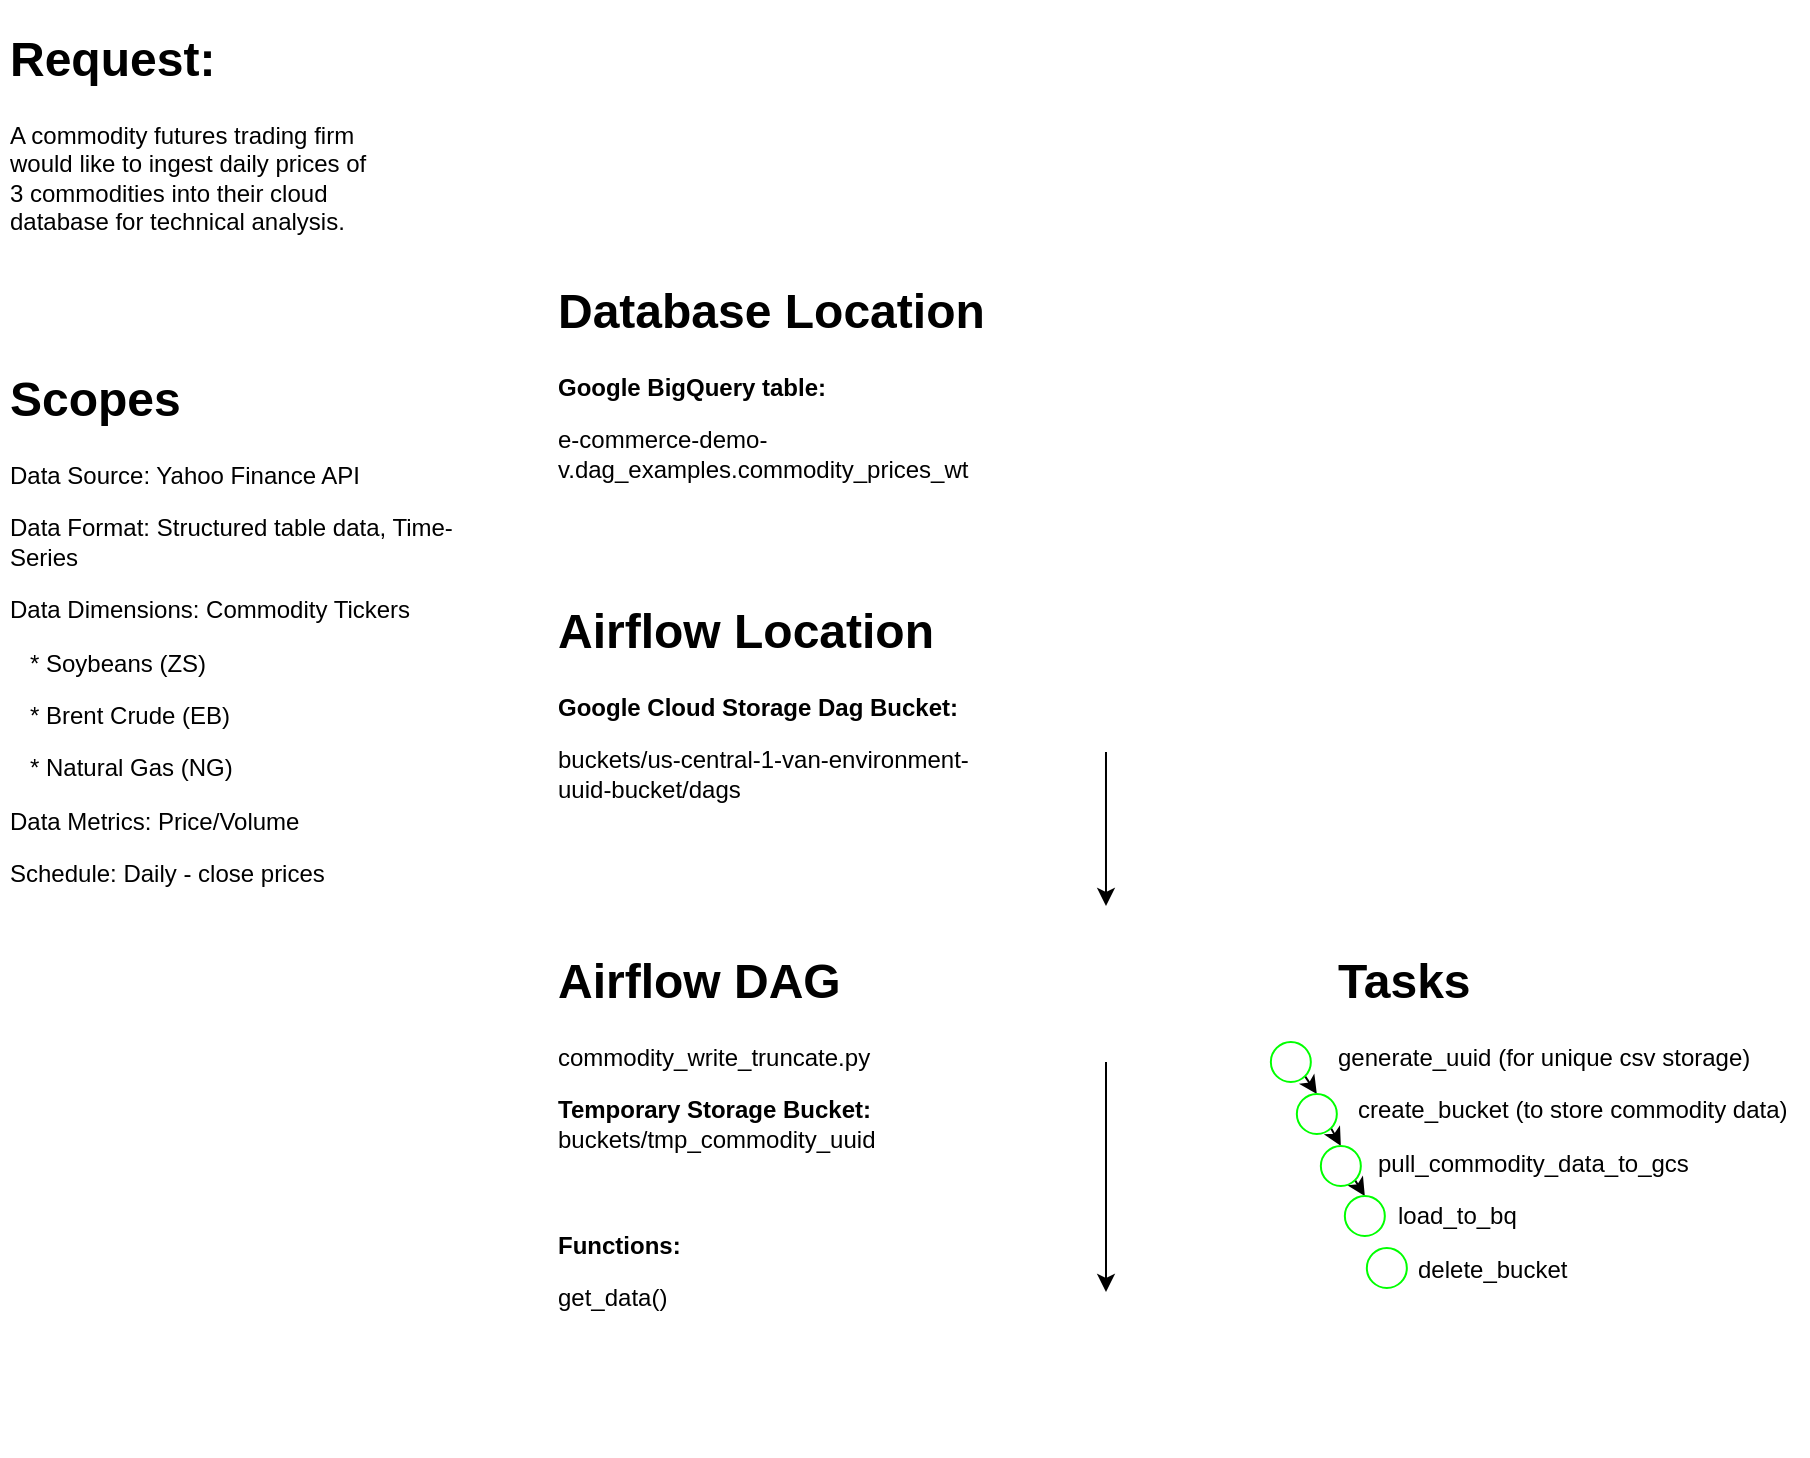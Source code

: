 <mxfile>
    <diagram id="IZaMaNv83GGYVcbvc7Aa" name="Page-1">
        <mxGraphModel dx="983" dy="719" grid="0" gridSize="10" guides="1" tooltips="1" connect="1" arrows="1" fold="1" page="1" pageScale="1" pageWidth="1100" pageHeight="850" math="0" shadow="0">
            <root>
                <mxCell id="0"/>
                <mxCell id="1" parent="0"/>
                <mxCell id="2" value="&lt;h1&gt;Request:&lt;/h1&gt;&lt;p&gt;A commodity futures trading firm would like to ingest daily prices of 3 commodities into their cloud database for technical analysis.&lt;/p&gt;" style="text;html=1;strokeColor=none;fillColor=none;spacing=5;spacingTop=-20;whiteSpace=wrap;overflow=hidden;rounded=0;" parent="1" vertex="1">
                    <mxGeometry x="10" y="20" width="190" height="120" as="geometry"/>
                </mxCell>
                <mxCell id="18" style="edgeStyle=none;html=1;" parent="1" source="3" target="4" edge="1">
                    <mxGeometry relative="1" as="geometry"/>
                </mxCell>
                <mxCell id="3" value="" style="shape=image;verticalLabelPosition=bottom;labelBackgroundColor=default;verticalAlign=top;aspect=fixed;imageAspect=0;image=https://www.logo.wine/a/logo/Google_Storage/Google_Storage-Logo.wine.svg;" parent="1" vertex="1">
                    <mxGeometry x="480.57" y="276" width="164.85" height="110" as="geometry"/>
                </mxCell>
                <mxCell id="20" style="edgeStyle=none;html=1;" parent="1" source="4" target="19" edge="1">
                    <mxGeometry relative="1" as="geometry"/>
                </mxCell>
                <mxCell id="4" value="" style="shape=image;verticalLabelPosition=bottom;labelBackgroundColor=default;verticalAlign=top;aspect=fixed;imageAspect=0;image=https://www.ancoris.com/hubfs/Google%20Cloud%20Logos/Cloud%20Composer.png;" parent="1" vertex="1">
                    <mxGeometry x="524.0" y="463" width="78" height="78" as="geometry"/>
                </mxCell>
                <mxCell id="5" value="" style="shape=image;verticalLabelPosition=bottom;labelBackgroundColor=default;verticalAlign=top;aspect=fixed;imageAspect=0;image=https://cdn.icon-icons.com/icons2/2699/PNG/512/google_bigquery_logo_icon_168150.png;" parent="1" vertex="1">
                    <mxGeometry x="524.0" y="146" width="82" height="82" as="geometry"/>
                </mxCell>
                <mxCell id="6" value="&lt;h1&gt;Scopes&lt;/h1&gt;&lt;p&gt;Data Source: Yahoo Finance API&lt;/p&gt;&lt;p&gt;Data Format: Structured table data, Time-Series&lt;br&gt;&lt;/p&gt;&lt;p&gt;Data Dimensions: Commodity Tickers&lt;/p&gt;&lt;p&gt;&amp;nbsp; &amp;nbsp;* Soybeans (ZS)&lt;/p&gt;&lt;p&gt;&amp;nbsp; &amp;nbsp;* Brent Crude (EB)&lt;/p&gt;&lt;p&gt;&amp;nbsp; &amp;nbsp;* Natural Gas (NG)&lt;/p&gt;&lt;p&gt;Data Metrics: Price/Volume&lt;/p&gt;&lt;p&gt;Schedule: Daily - close prices&lt;/p&gt;" style="text;html=1;strokeColor=none;fillColor=none;spacing=5;spacingTop=-20;whiteSpace=wrap;overflow=hidden;rounded=0;" parent="1" vertex="1">
                    <mxGeometry x="10" y="190" width="230" height="290" as="geometry"/>
                </mxCell>
                <mxCell id="7" value="&lt;h1&gt;Airflow DAG&lt;/h1&gt;&lt;p&gt;commodity_write_truncate.py&lt;/p&gt;&lt;p&gt;&lt;b&gt;Temporary Storage Bucket: &lt;/b&gt;buckets/tmp_commodity_uuid&lt;b&gt;&lt;br&gt;&lt;/b&gt;&lt;/p&gt;&lt;p&gt;&lt;b&gt;&lt;br&gt;&lt;/b&gt;&lt;/p&gt;&lt;p&gt;&lt;b&gt;Functions:&lt;/b&gt;&lt;/p&gt;&lt;p&gt;get_data()&lt;/p&gt;&lt;p&gt;&lt;span style=&quot;white-space: pre;&quot;&gt;&#9;&lt;/span&gt;'''&lt;br&gt;&lt;/p&gt;&lt;p&gt;&lt;span style=&quot;white-space: pre;&quot;&gt;&#9;&lt;/span&gt;collect ticker data and store &lt;span style=&quot;white-space: pre;&quot;&gt;&#9;&lt;/span&gt;in temp GCS bucket&lt;br&gt;&lt;/p&gt;&lt;p&gt;&lt;span style=&quot;white-space: pre;&quot;&gt;&#9;&lt;/span&gt;'''&lt;/p&gt;" style="text;html=1;strokeColor=none;fillColor=none;spacing=5;spacingTop=-20;whiteSpace=wrap;overflow=hidden;rounded=0;" parent="1" vertex="1">
                    <mxGeometry x="284" y="481" width="190" height="185" as="geometry"/>
                </mxCell>
                <mxCell id="8" value="&lt;h1&gt;Tasks&lt;/h1&gt;&lt;p&gt;generate_uuid (for unique csv storage)&lt;/p&gt;&lt;p&gt;&amp;nbsp; &amp;nbsp;create_bucket (to store commodity data)&lt;/p&gt;&lt;p&gt;&amp;nbsp; &amp;nbsp; &amp;nbsp; pull_commodity_data_to_gcs&lt;/p&gt;&lt;p&gt;&amp;nbsp; &amp;nbsp; &amp;nbsp; &amp;nbsp; &amp;nbsp;load_to_bq&lt;/p&gt;&lt;p&gt;&amp;nbsp; &amp;nbsp; &amp;nbsp; &amp;nbsp; &amp;nbsp; &amp;nbsp; delete_bucket&lt;/p&gt;" style="text;html=1;strokeColor=none;fillColor=none;spacing=5;spacingTop=-20;whiteSpace=wrap;overflow=hidden;rounded=0;" parent="1" vertex="1">
                    <mxGeometry x="674" y="481" width="240" height="185" as="geometry"/>
                </mxCell>
                <mxCell id="9" value="&lt;h1&gt;Airflow Location&lt;/h1&gt;&lt;p&gt;&lt;b&gt;Google Cloud Storage Dag Bucket:&lt;/b&gt;&lt;/p&gt;&lt;p&gt;buckets/us-central-1-van-environment-uuid-bucket/dags&lt;/p&gt;" style="text;html=1;strokeColor=none;fillColor=none;spacing=5;spacingTop=-20;whiteSpace=wrap;overflow=hidden;rounded=0;" parent="1" vertex="1">
                    <mxGeometry x="284" y="306" width="220" height="120" as="geometry"/>
                </mxCell>
                <mxCell id="10" value="&lt;h1&gt;Database Location&lt;/h1&gt;&lt;p&gt;&lt;b&gt;Google BigQuery table:&lt;/b&gt;&lt;/p&gt;&lt;p&gt;e-commerce-demo-v.dag_examples.commodity_prices_wt&lt;/p&gt;" style="text;html=1;strokeColor=none;fillColor=none;spacing=5;spacingTop=-20;whiteSpace=wrap;overflow=hidden;rounded=0;" parent="1" vertex="1">
                    <mxGeometry x="284" y="146" width="230" height="120" as="geometry"/>
                </mxCell>
                <mxCell id="15" style="edgeStyle=none;html=1;exitX=1;exitY=1;exitDx=0;exitDy=0;entryX=0.5;entryY=0;entryDx=0;entryDy=0;" parent="1" source="11" target="12" edge="1">
                    <mxGeometry relative="1" as="geometry"/>
                </mxCell>
                <mxCell id="11" value="" style="ellipse;whiteSpace=wrap;html=1;aspect=fixed;strokeColor=#00FF00;" parent="1" vertex="1">
                    <mxGeometry x="645.42" y="531" width="20" height="20" as="geometry"/>
                </mxCell>
                <mxCell id="16" style="edgeStyle=none;html=1;exitX=1;exitY=1;exitDx=0;exitDy=0;entryX=0.5;entryY=0;entryDx=0;entryDy=0;" parent="1" source="12" target="13" edge="1">
                    <mxGeometry relative="1" as="geometry"/>
                </mxCell>
                <mxCell id="12" value="" style="ellipse;whiteSpace=wrap;html=1;aspect=fixed;strokeColor=#00FF00;" parent="1" vertex="1">
                    <mxGeometry x="658.42" y="557" width="20" height="20" as="geometry"/>
                </mxCell>
                <mxCell id="17" style="edgeStyle=none;html=1;exitX=1;exitY=1;exitDx=0;exitDy=0;entryX=0.5;entryY=0;entryDx=0;entryDy=0;" parent="1" source="13" target="14" edge="1">
                    <mxGeometry relative="1" as="geometry"/>
                </mxCell>
                <mxCell id="13" value="" style="ellipse;whiteSpace=wrap;html=1;aspect=fixed;strokeColor=#00FF00;" parent="1" vertex="1">
                    <mxGeometry x="670.42" y="583" width="20" height="20" as="geometry"/>
                </mxCell>
                <mxCell id="14" value="" style="ellipse;whiteSpace=wrap;html=1;aspect=fixed;strokeColor=#00FF00;" parent="1" vertex="1">
                    <mxGeometry x="682.42" y="608" width="20" height="20" as="geometry"/>
                </mxCell>
                <mxCell id="19" value="" style="shape=image;verticalLabelPosition=bottom;labelBackgroundColor=default;verticalAlign=top;aspect=fixed;imageAspect=0;image=https://cdn.icon-icons.com/icons2/2699/PNG/512/google_bigquery_logo_icon_168150.png;" parent="1" vertex="1">
                    <mxGeometry x="522.0" y="656" width="82" height="82" as="geometry"/>
                </mxCell>
                <mxCell id="21" value="" style="ellipse;whiteSpace=wrap;html=1;aspect=fixed;strokeColor=#00FF00;" parent="1" vertex="1">
                    <mxGeometry x="693.42" y="634" width="20" height="20" as="geometry"/>
                </mxCell>
            </root>
        </mxGraphModel>
    </diagram>
</mxfile>
